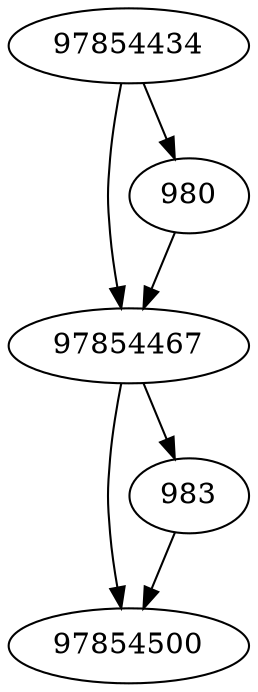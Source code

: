 strict digraph  {
97854434;
97854467;
97854500;
980;
983;
97854434 -> 980;
97854434 -> 97854467;
97854467 -> 97854500;
97854467 -> 983;
980 -> 97854467;
983 -> 97854500;
}
